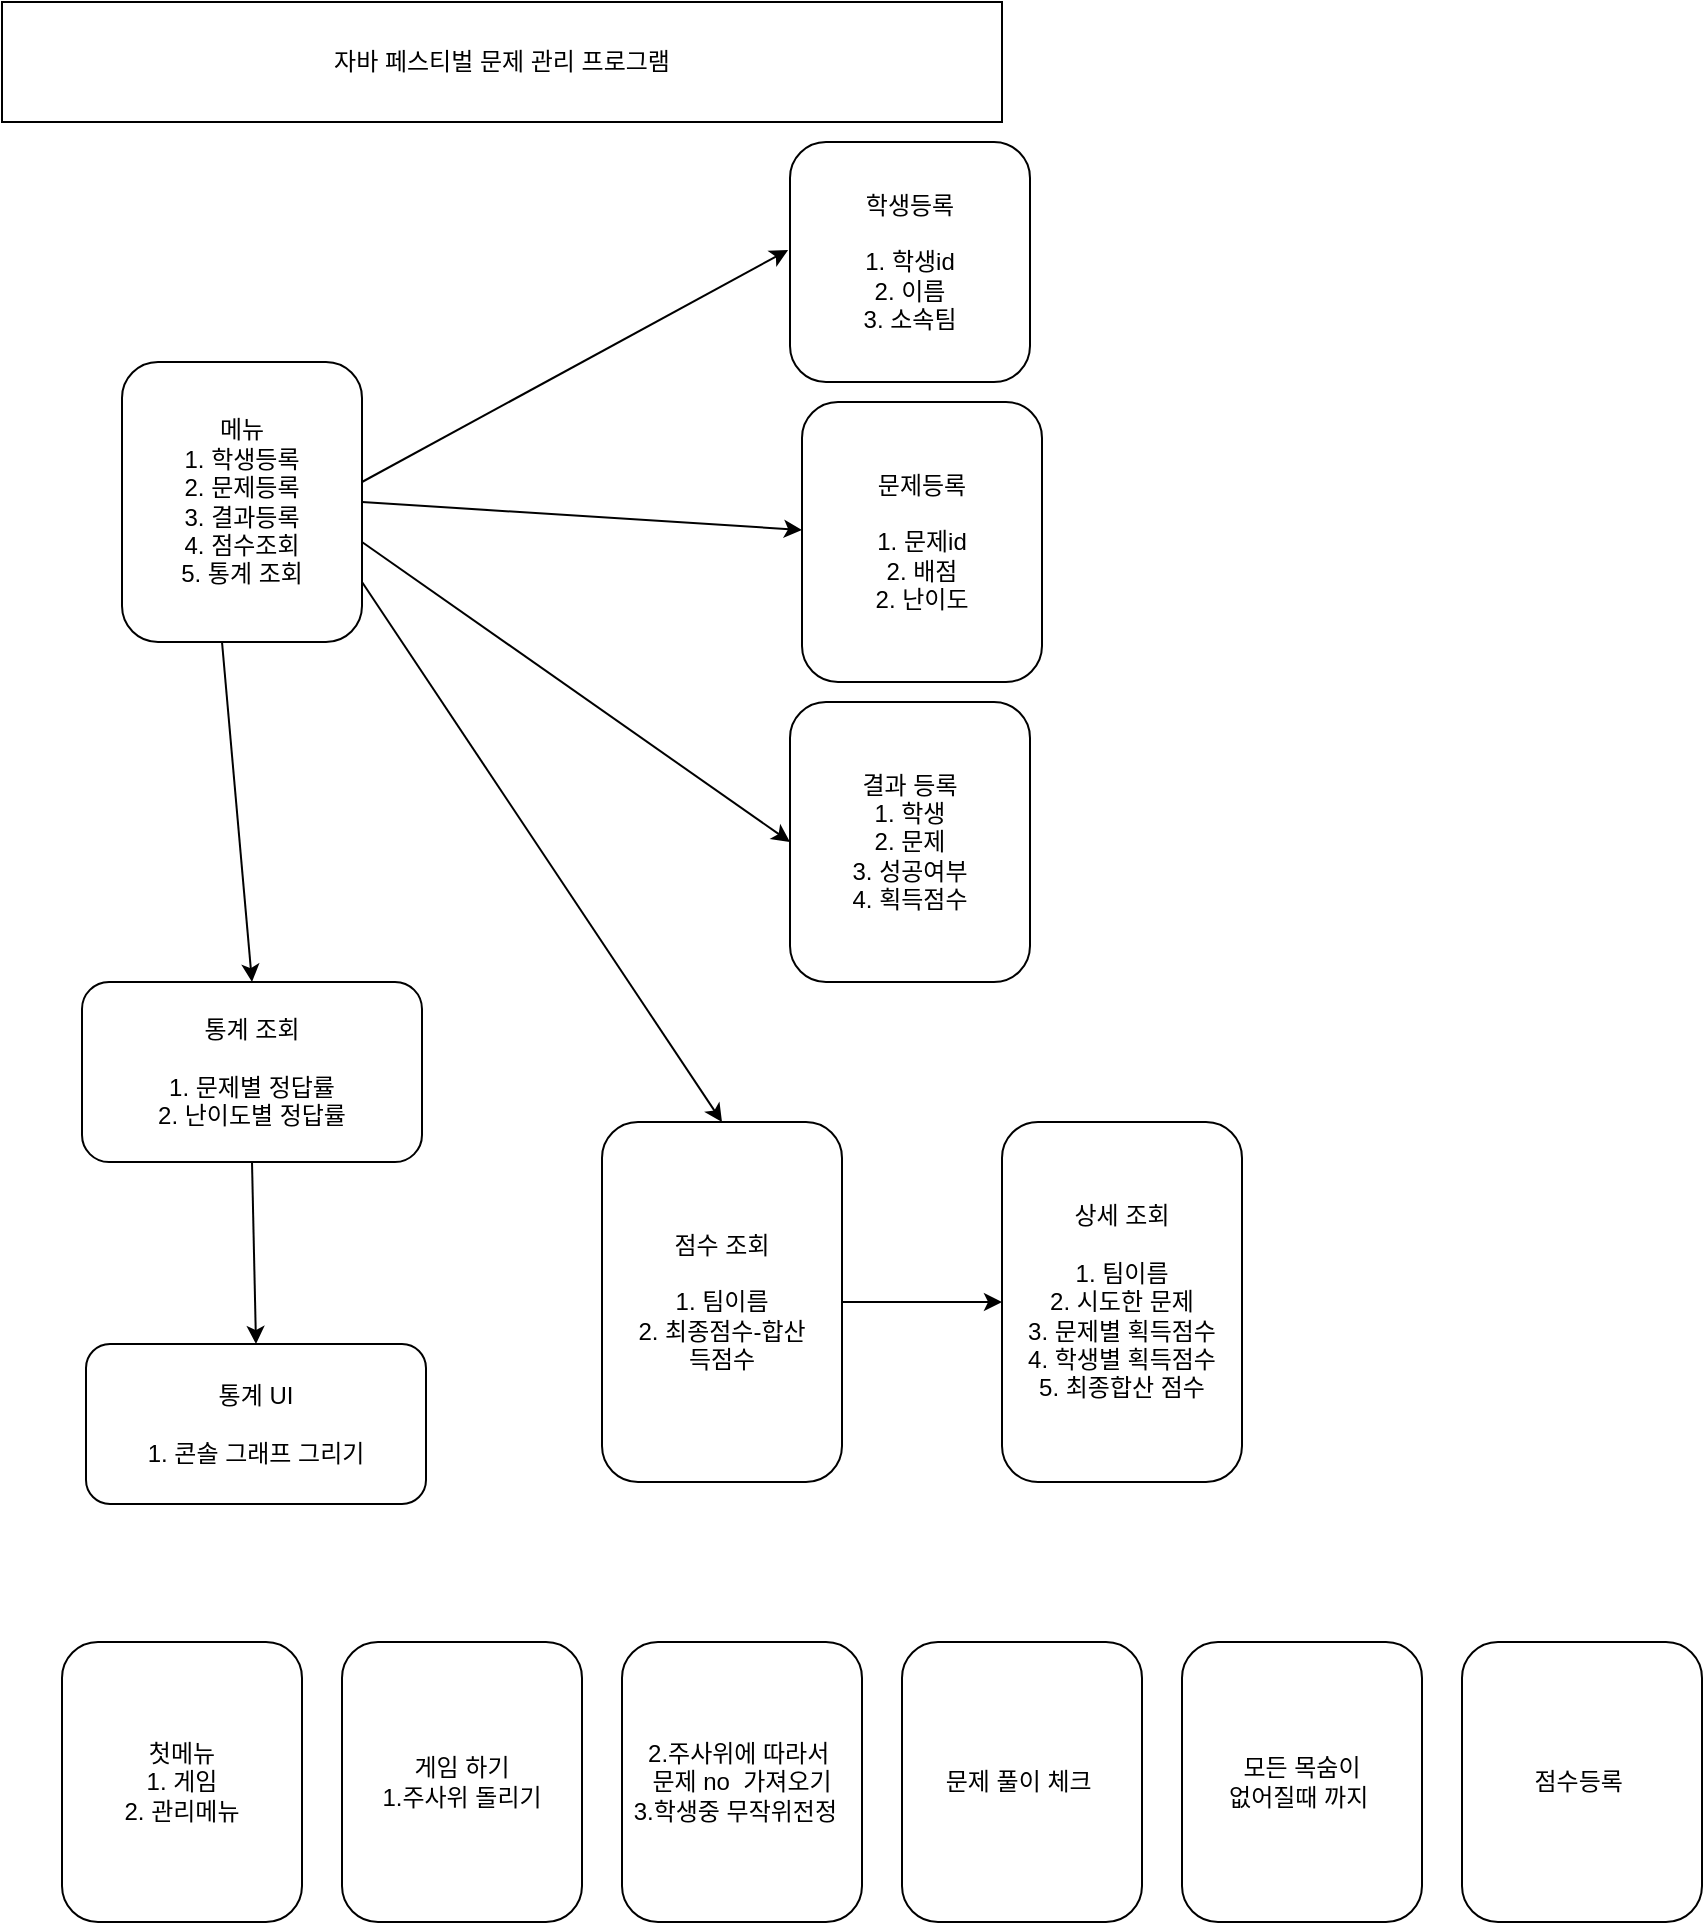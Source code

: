 <mxfile version="20.8.10" type="device"><diagram id="C5RBs43oDa-KdzZeNtuy" name="Page-1"><mxGraphModel dx="1658" dy="828" grid="1" gridSize="10" guides="1" tooltips="1" connect="1" arrows="1" fold="1" page="1" pageScale="1" pageWidth="827" pageHeight="1169" math="0" shadow="0"><root><mxCell id="WIyWlLk6GJQsqaUBKTNV-0"/><mxCell id="WIyWlLk6GJQsqaUBKTNV-1" parent="WIyWlLk6GJQsqaUBKTNV-0"/><mxCell id="WIyWlLk6GJQsqaUBKTNV-3" value="학생등록&lt;br&gt;&lt;br&gt;1. 학생id&lt;br&gt;2. 이름&lt;br&gt;3. 소속팀" style="rounded=1;whiteSpace=wrap;html=1;fontSize=12;glass=0;strokeWidth=1;shadow=0;" parent="WIyWlLk6GJQsqaUBKTNV-1" vertex="1"><mxGeometry x="414" y="180" width="120" height="120" as="geometry"/></mxCell><mxCell id="hzerCCfVcDW8n5RPLtf0-0" value="문제등록&lt;br&gt;&lt;br&gt;1. 문제id&lt;br&gt;2. 배점&lt;br&gt;2. 난이도" style="rounded=1;whiteSpace=wrap;html=1;fontSize=12;glass=0;strokeWidth=1;shadow=0;" parent="WIyWlLk6GJQsqaUBKTNV-1" vertex="1"><mxGeometry x="420" y="310" width="120" height="140" as="geometry"/></mxCell><mxCell id="hzerCCfVcDW8n5RPLtf0-1" value="결과 등록&lt;br&gt;1. 학생&lt;br&gt;2. 문제&lt;br&gt;3. 성공여부&lt;br&gt;4. 획득점수" style="rounded=1;whiteSpace=wrap;html=1;fontSize=12;glass=0;strokeWidth=1;shadow=0;" parent="WIyWlLk6GJQsqaUBKTNV-1" vertex="1"><mxGeometry x="414" y="460" width="120" height="140" as="geometry"/></mxCell><mxCell id="hzerCCfVcDW8n5RPLtf0-2" value="점수 조회&lt;br&gt;&lt;br&gt;1. 팀이름&lt;br&gt;2. 최종점수-합산&lt;br&gt;득점수" style="rounded=1;whiteSpace=wrap;html=1;fontSize=12;glass=0;strokeWidth=1;shadow=0;" parent="WIyWlLk6GJQsqaUBKTNV-1" vertex="1"><mxGeometry x="320" y="670" width="120" height="180" as="geometry"/></mxCell><mxCell id="hzerCCfVcDW8n5RPLtf0-5" value="메뉴&lt;br&gt;1. 학생등록&lt;br&gt;2. 문제등록&lt;br&gt;3. 결과등록&lt;br&gt;4. 점수조회&lt;br&gt;5. 통계 조회" style="rounded=1;whiteSpace=wrap;html=1;fontSize=12;glass=0;strokeWidth=1;shadow=0;" parent="WIyWlLk6GJQsqaUBKTNV-1" vertex="1"><mxGeometry x="80" y="290" width="120" height="140" as="geometry"/></mxCell><mxCell id="hzerCCfVcDW8n5RPLtf0-6" value="" style="endArrow=classic;html=1;rounded=0;entryX=-0.008;entryY=0.45;entryDx=0;entryDy=0;entryPerimeter=0;" parent="WIyWlLk6GJQsqaUBKTNV-1" target="WIyWlLk6GJQsqaUBKTNV-3" edge="1"><mxGeometry width="50" height="50" relative="1" as="geometry"><mxPoint x="200" y="350" as="sourcePoint"/><mxPoint x="250" y="300" as="targetPoint"/></mxGeometry></mxCell><mxCell id="hzerCCfVcDW8n5RPLtf0-7" value="" style="endArrow=classic;html=1;rounded=0;entryX=0;entryY=0.457;entryDx=0;entryDy=0;entryPerimeter=0;exitX=1;exitY=0.5;exitDx=0;exitDy=0;" parent="WIyWlLk6GJQsqaUBKTNV-1" source="hzerCCfVcDW8n5RPLtf0-5" target="hzerCCfVcDW8n5RPLtf0-0" edge="1"><mxGeometry width="50" height="50" relative="1" as="geometry"><mxPoint x="260" y="456" as="sourcePoint"/><mxPoint x="349.04" y="320" as="targetPoint"/></mxGeometry></mxCell><mxCell id="hzerCCfVcDW8n5RPLtf0-8" value="" style="endArrow=classic;html=1;rounded=0;entryX=0;entryY=0.5;entryDx=0;entryDy=0;exitX=1;exitY=0.5;exitDx=0;exitDy=0;" parent="WIyWlLk6GJQsqaUBKTNV-1" target="hzerCCfVcDW8n5RPLtf0-1" edge="1"><mxGeometry width="50" height="50" relative="1" as="geometry"><mxPoint x="200" y="380" as="sourcePoint"/><mxPoint x="510" y="403.98" as="targetPoint"/></mxGeometry></mxCell><mxCell id="hzerCCfVcDW8n5RPLtf0-9" value="" style="endArrow=classic;html=1;rounded=0;entryX=0.5;entryY=0;entryDx=0;entryDy=0;exitX=1;exitY=0.5;exitDx=0;exitDy=0;" parent="WIyWlLk6GJQsqaUBKTNV-1" target="hzerCCfVcDW8n5RPLtf0-2" edge="1"><mxGeometry width="50" height="50" relative="1" as="geometry"><mxPoint x="200" y="400" as="sourcePoint"/><mxPoint x="510" y="600" as="targetPoint"/></mxGeometry></mxCell><mxCell id="hzerCCfVcDW8n5RPLtf0-10" value="자바 페스티벌 문제 관리 프로그램" style="rounded=0;whiteSpace=wrap;html=1;" parent="WIyWlLk6GJQsqaUBKTNV-1" vertex="1"><mxGeometry x="20" y="110" width="500" height="60" as="geometry"/></mxCell><mxCell id="hzerCCfVcDW8n5RPLtf0-11" value="상세 조회&lt;br&gt;&lt;br&gt;1. 팀이름&lt;br&gt;2. 시도한 문제&lt;br&gt;3. 문제별 획득점수&lt;br&gt;4. 학생별 획득점수&lt;br&gt;5. 최종합산 점수" style="rounded=1;whiteSpace=wrap;html=1;fontSize=12;glass=0;strokeWidth=1;shadow=0;" parent="WIyWlLk6GJQsqaUBKTNV-1" vertex="1"><mxGeometry x="520" y="670" width="120" height="180" as="geometry"/></mxCell><mxCell id="hzerCCfVcDW8n5RPLtf0-12" value="" style="endArrow=classic;html=1;rounded=0;entryX=0;entryY=0.5;entryDx=0;entryDy=0;" parent="WIyWlLk6GJQsqaUBKTNV-1" source="hzerCCfVcDW8n5RPLtf0-2" target="hzerCCfVcDW8n5RPLtf0-11" edge="1"><mxGeometry width="50" height="50" relative="1" as="geometry"><mxPoint x="210" y="410" as="sourcePoint"/><mxPoint x="280" y="530" as="targetPoint"/><Array as="points"/></mxGeometry></mxCell><mxCell id="hzerCCfVcDW8n5RPLtf0-13" value="통계 조회&lt;br&gt;&lt;br&gt;1. 문제별 정답률&lt;br&gt;2. 난이도별 정답률" style="rounded=1;whiteSpace=wrap;html=1;fontSize=12;glass=0;strokeWidth=1;shadow=0;" parent="WIyWlLk6GJQsqaUBKTNV-1" vertex="1"><mxGeometry x="60" y="600" width="170" height="90" as="geometry"/></mxCell><mxCell id="hzerCCfVcDW8n5RPLtf0-14" value="" style="endArrow=classic;html=1;rounded=0;entryX=0.5;entryY=0;entryDx=0;entryDy=0;exitX=1;exitY=0.5;exitDx=0;exitDy=0;" parent="WIyWlLk6GJQsqaUBKTNV-1" target="hzerCCfVcDW8n5RPLtf0-13" edge="1"><mxGeometry width="50" height="50" relative="1" as="geometry"><mxPoint x="130" y="430" as="sourcePoint"/><mxPoint x="310" y="700" as="targetPoint"/></mxGeometry></mxCell><mxCell id="hzerCCfVcDW8n5RPLtf0-15" value="통계 UI&lt;br&gt;&lt;br&gt;1. 콘솔 그래프 그리기" style="rounded=1;whiteSpace=wrap;html=1;fontSize=12;glass=0;strokeWidth=1;shadow=0;" parent="WIyWlLk6GJQsqaUBKTNV-1" vertex="1"><mxGeometry x="62" y="781" width="170" height="80" as="geometry"/></mxCell><mxCell id="hzerCCfVcDW8n5RPLtf0-16" value="" style="endArrow=classic;html=1;rounded=0;entryX=0.5;entryY=0;entryDx=0;entryDy=0;exitX=0.5;exitY=1;exitDx=0;exitDy=0;" parent="WIyWlLk6GJQsqaUBKTNV-1" source="hzerCCfVcDW8n5RPLtf0-13" target="hzerCCfVcDW8n5RPLtf0-15" edge="1"><mxGeometry width="50" height="50" relative="1" as="geometry"><mxPoint x="220" y="700" as="sourcePoint"/><mxPoint x="210" y="870" as="targetPoint"/></mxGeometry></mxCell><mxCell id="6ujLtaj7Zm1vY_e4xIsY-0" value="첫메뉴&lt;br&gt;1. 게임&lt;br&gt;2. 관리메뉴" style="rounded=1;whiteSpace=wrap;html=1;fontSize=12;glass=0;strokeWidth=1;shadow=0;" vertex="1" parent="WIyWlLk6GJQsqaUBKTNV-1"><mxGeometry x="50" y="930" width="120" height="140" as="geometry"/></mxCell><mxCell id="6ujLtaj7Zm1vY_e4xIsY-1" value="게임 하기&lt;br&gt;1.주사위 돌리기&lt;br&gt;" style="rounded=1;whiteSpace=wrap;html=1;fontSize=12;glass=0;strokeWidth=1;shadow=0;" vertex="1" parent="WIyWlLk6GJQsqaUBKTNV-1"><mxGeometry x="190" y="930" width="120" height="140" as="geometry"/></mxCell><mxCell id="6ujLtaj7Zm1vY_e4xIsY-2" value="2.주사위에 따라서&amp;nbsp;&lt;br&gt;문제 no&amp;nbsp; 가져오기&lt;br&gt;3.학생중 무작위전정&amp;nbsp;&amp;nbsp;" style="rounded=1;whiteSpace=wrap;html=1;fontSize=12;glass=0;strokeWidth=1;shadow=0;" vertex="1" parent="WIyWlLk6GJQsqaUBKTNV-1"><mxGeometry x="330" y="930" width="120" height="140" as="geometry"/></mxCell><mxCell id="6ujLtaj7Zm1vY_e4xIsY-3" value="문제 풀이 체크&amp;nbsp;" style="rounded=1;whiteSpace=wrap;html=1;fontSize=12;glass=0;strokeWidth=1;shadow=0;" vertex="1" parent="WIyWlLk6GJQsqaUBKTNV-1"><mxGeometry x="470" y="930" width="120" height="140" as="geometry"/></mxCell><mxCell id="6ujLtaj7Zm1vY_e4xIsY-4" value="점수등록&amp;nbsp;" style="rounded=1;whiteSpace=wrap;html=1;fontSize=12;glass=0;strokeWidth=1;shadow=0;" vertex="1" parent="WIyWlLk6GJQsqaUBKTNV-1"><mxGeometry x="750" y="930" width="120" height="140" as="geometry"/></mxCell><mxCell id="6ujLtaj7Zm1vY_e4xIsY-6" style="edgeStyle=orthogonalEdgeStyle;rounded=0;orthogonalLoop=1;jettySize=auto;html=1;exitX=0.5;exitY=1;exitDx=0;exitDy=0;" edge="1" parent="WIyWlLk6GJQsqaUBKTNV-1" source="6ujLtaj7Zm1vY_e4xIsY-5"><mxGeometry relative="1" as="geometry"><mxPoint x="640" y="1020" as="targetPoint"/></mxGeometry></mxCell><mxCell id="6ujLtaj7Zm1vY_e4xIsY-5" value="모든 목숨이 &lt;br&gt;없어질때 까지&amp;nbsp;" style="rounded=1;whiteSpace=wrap;html=1;fontSize=12;glass=0;strokeWidth=1;shadow=0;direction=south;" vertex="1" parent="WIyWlLk6GJQsqaUBKTNV-1"><mxGeometry x="610" y="930" width="120" height="140" as="geometry"/></mxCell></root></mxGraphModel></diagram></mxfile>